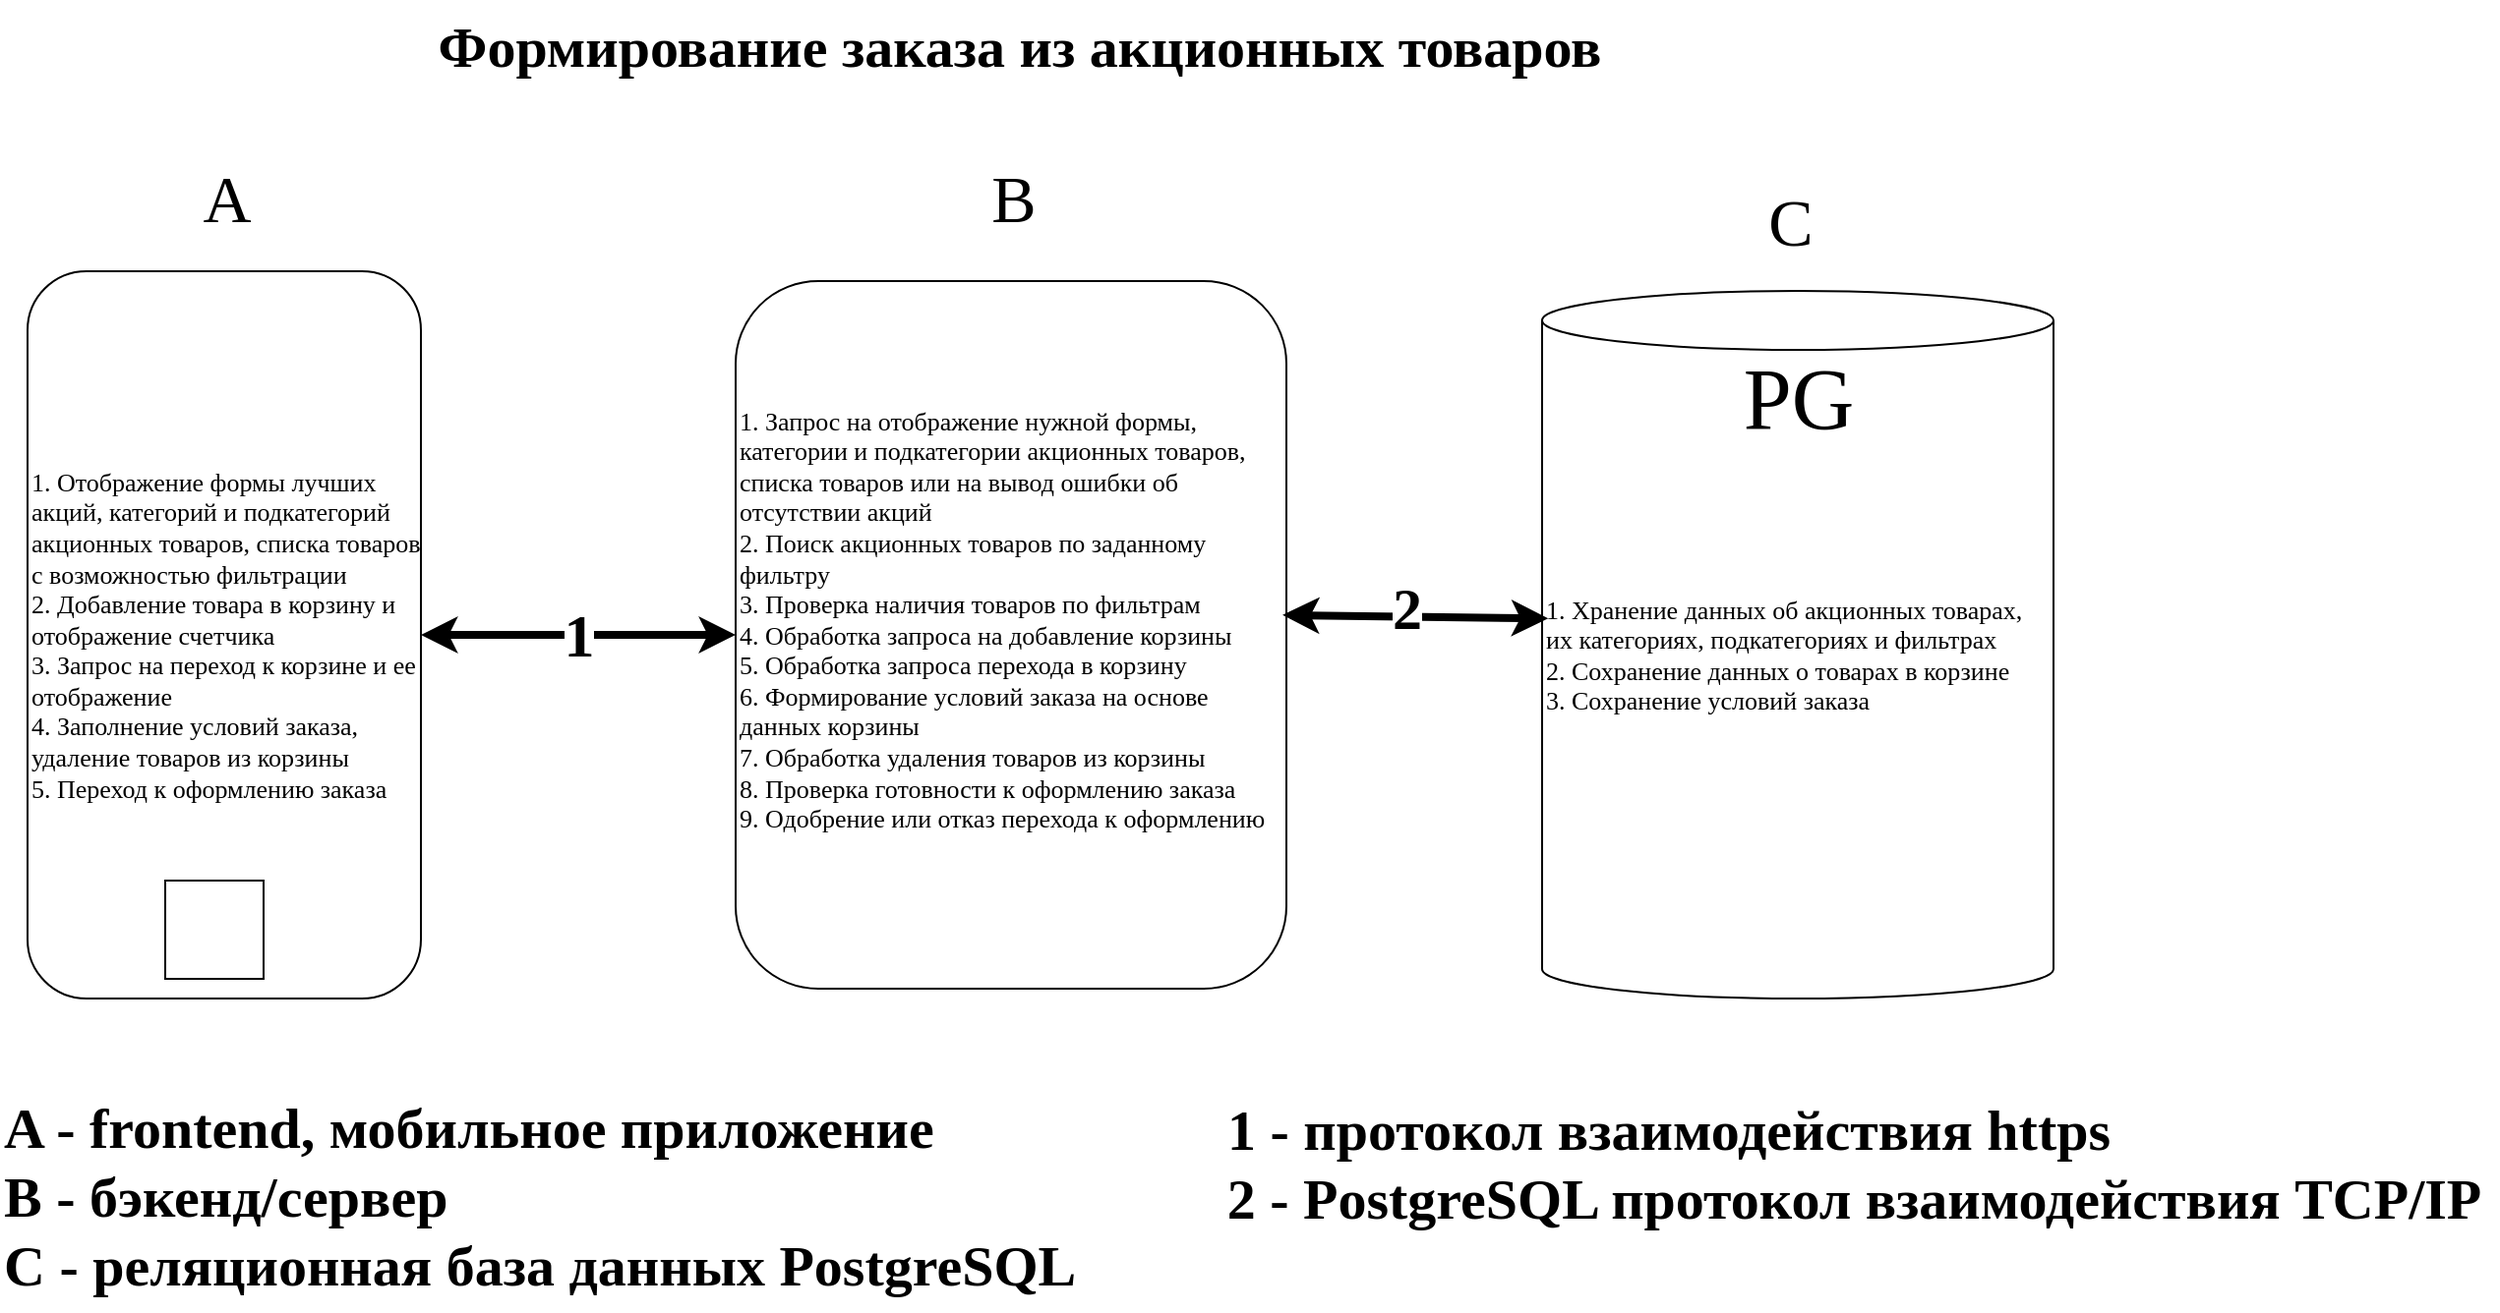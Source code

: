 <mxfile version="24.8.3">
  <diagram name="Page-1" id="929967ad-93f9-6ef4-fab6-5d389245f69c">
    <mxGraphModel dx="880" dy="468" grid="0" gridSize="10" guides="1" tooltips="1" connect="1" arrows="1" fold="1" page="1" pageScale="1.5" pageWidth="1169" pageHeight="826" background="none" math="0" shadow="0">
      <root>
        <mxCell id="0" style=";html=1;" />
        <mxCell id="1" style=";html=1;" parent="0" />
        <mxCell id="BDkpAiGpnQuZh4Utp9hv-2" value="&lt;font face=&quot;Times New Roman&quot; style=&quot;font-size: 13px;&quot;&gt;1. Отображение формы лучших акций, категорий и подкатегорий акционных товаров, списка товаров с возможностью фильтрации&lt;/font&gt;&lt;div&gt;&lt;font face=&quot;Times New Roman&quot; style=&quot;font-size: 13px;&quot;&gt;2. Добавление товара в корзину и отображение счетчика&lt;/font&gt;&lt;/div&gt;&lt;div&gt;&lt;font face=&quot;Times New Roman&quot; style=&quot;font-size: 13px;&quot;&gt;3. Запрос на переход к корзине и ее отображение&lt;/font&gt;&lt;/div&gt;&lt;div&gt;&lt;font face=&quot;Times New Roman&quot; style=&quot;font-size: 13px;&quot;&gt;4. Заполнение условий заказа, удаление товаров из корзины&lt;/font&gt;&lt;/div&gt;&lt;div&gt;&lt;font face=&quot;Times New Roman&quot; style=&quot;font-size: 13px;&quot;&gt;5. Переход к оформлению заказа&lt;/font&gt;&lt;/div&gt;" style="rounded=1;whiteSpace=wrap;html=1;align=left;" parent="1" vertex="1">
          <mxGeometry x="310" y="470" width="200" height="370" as="geometry" />
        </mxCell>
        <mxCell id="BDkpAiGpnQuZh4Utp9hv-3" value="&lt;font style=&quot;font-size: 13px;&quot; face=&quot;Times New Roman&quot;&gt;1. Запрос на отображение нужной формы, категории и подкатегории акционных товаров, списка товаров или на вывод ошибки об отсутствии акций&lt;/font&gt;&lt;div style=&quot;font-size: 13px;&quot;&gt;&lt;font style=&quot;font-size: 13px;&quot; face=&quot;Times New Roman&quot;&gt;2. Поиск акционных товаров по заданному фильтру&lt;/font&gt;&lt;/div&gt;&lt;div style=&quot;font-size: 13px;&quot;&gt;&lt;font style=&quot;font-size: 13px;&quot; face=&quot;Times New Roman&quot;&gt;3. Проверка наличия товаров по фильтрам&lt;/font&gt;&lt;/div&gt;&lt;div style=&quot;font-size: 13px;&quot;&gt;&lt;font style=&quot;font-size: 13px;&quot; face=&quot;Times New Roman&quot;&gt;4. Обработка запроса на добавление корзины&lt;/font&gt;&lt;/div&gt;&lt;div style=&quot;font-size: 13px;&quot;&gt;&lt;font style=&quot;font-size: 13px;&quot; face=&quot;Times New Roman&quot;&gt;5. Обработка запроса перехода в корзину&amp;nbsp;&lt;/font&gt;&lt;/div&gt;&lt;div style=&quot;font-size: 13px;&quot;&gt;&lt;font style=&quot;font-size: 13px;&quot; face=&quot;Times New Roman&quot;&gt;6. Формирование условий заказа на основе данных корзины&lt;/font&gt;&lt;/div&gt;&lt;div style=&quot;font-size: 13px;&quot;&gt;&lt;font style=&quot;font-size: 13px;&quot; face=&quot;Times New Roman&quot;&gt;7. Обработка удаления товаров из корзины&lt;/font&gt;&lt;/div&gt;&lt;div style=&quot;font-size: 13px;&quot;&gt;&lt;font style=&quot;font-size: 13px;&quot; face=&quot;Times New Roman&quot;&gt;8. Проверка готовности к оформлению заказа&lt;/font&gt;&lt;/div&gt;&lt;div style=&quot;font-size: 13px;&quot;&gt;&lt;font style=&quot;font-size: 13px;&quot; face=&quot;Times New Roman&quot;&gt;9. Одобрение или отказ перехода к оформлению&lt;br&gt;&lt;/font&gt;&lt;div&gt;&lt;br&gt;&lt;/div&gt;&lt;/div&gt;" style="rounded=1;whiteSpace=wrap;html=1;align=left;" parent="1" vertex="1">
          <mxGeometry x="670" y="475" width="280" height="360" as="geometry" />
        </mxCell>
        <mxCell id="BDkpAiGpnQuZh4Utp9hv-5" value="&lt;font style=&quot;font-size: 13px;&quot; face=&quot;Times New Roman&quot;&gt;1. Хранение данных об акционных товарах, их категориях, подкатегориях и фильтрах&lt;/font&gt;&lt;div style=&quot;font-size: 13px;&quot;&gt;&lt;font face=&quot;iy6kp83bROatx9XoBOjP&quot;&gt;2. Сохранение данных о товарах в корзине&lt;/font&gt;&lt;/div&gt;&lt;div style=&quot;font-size: 13px;&quot;&gt;&lt;font face=&quot;iy6kp83bROatx9XoBOjP&quot;&gt;3. Сохранение условий заказа&lt;/font&gt;&lt;/div&gt;&lt;div style=&quot;font-size: 13px;&quot;&gt;&lt;br&gt;&lt;/div&gt;" style="shape=cylinder3;whiteSpace=wrap;html=1;boundedLbl=1;backgroundOutline=1;size=15;align=left;" parent="1" vertex="1">
          <mxGeometry x="1080" y="480" width="260" height="360" as="geometry" />
        </mxCell>
        <mxCell id="BDkpAiGpnQuZh4Utp9hv-6" value="&lt;font face=&quot;Times New Roman&quot; style=&quot;font-size: 34px;&quot;&gt;A&lt;/font&gt;" style="text;html=1;align=center;verticalAlign=middle;resizable=0;points=[];autosize=1;strokeColor=none;fillColor=none;" parent="1" vertex="1">
          <mxGeometry x="389" y="407" width="43" height="53" as="geometry" />
        </mxCell>
        <mxCell id="BDkpAiGpnQuZh4Utp9hv-7" value="&lt;font face=&quot;Times New Roman&quot; style=&quot;font-size: 34px;&quot;&gt;B&lt;/font&gt;" style="text;html=1;align=center;verticalAlign=middle;resizable=0;points=[];autosize=1;strokeColor=none;fillColor=none;" parent="1" vertex="1">
          <mxGeometry x="790" y="407" width="41" height="53" as="geometry" />
        </mxCell>
        <mxCell id="BDkpAiGpnQuZh4Utp9hv-8" value="&lt;font face=&quot;Times New Roman&quot; style=&quot;font-size: 34px;&quot;&gt;C&lt;/font&gt;" style="text;html=1;align=center;verticalAlign=middle;resizable=0;points=[];autosize=1;strokeColor=none;fillColor=none;" parent="1" vertex="1">
          <mxGeometry x="1185" y="419" width="41" height="53" as="geometry" />
        </mxCell>
        <mxCell id="BDkpAiGpnQuZh4Utp9hv-9" value="" style="endArrow=classic;startArrow=classic;html=1;rounded=0;exitX=1;exitY=0.5;exitDx=0;exitDy=0;entryX=0;entryY=0.5;entryDx=0;entryDy=0;strokeWidth=4;" parent="1" source="BDkpAiGpnQuZh4Utp9hv-2" target="BDkpAiGpnQuZh4Utp9hv-3" edge="1">
          <mxGeometry width="50" height="50" relative="1" as="geometry">
            <mxPoint x="560" y="660" as="sourcePoint" />
            <mxPoint x="610" y="610" as="targetPoint" />
          </mxGeometry>
        </mxCell>
        <mxCell id="BDkpAiGpnQuZh4Utp9hv-18" value="&lt;font style=&quot;font-size: 31px;&quot;&gt;&lt;b&gt;1&lt;/b&gt;&lt;/font&gt;" style="edgeLabel;html=1;align=center;verticalAlign=middle;resizable=0;points=[];fontFamily=Times New Roman;" parent="BDkpAiGpnQuZh4Utp9hv-9" vertex="1" connectable="0">
          <mxGeometry x="0.05" y="1" relative="1" as="geometry">
            <mxPoint x="-4" y="1" as="offset" />
          </mxGeometry>
        </mxCell>
        <mxCell id="BDkpAiGpnQuZh4Utp9hv-11" value="" style="endArrow=classic;startArrow=classic;html=1;rounded=0;entryX=0.012;entryY=0.463;entryDx=0;entryDy=0;entryPerimeter=0;strokeWidth=4;exitX=0.993;exitY=0.472;exitDx=0;exitDy=0;exitPerimeter=0;" parent="1" source="BDkpAiGpnQuZh4Utp9hv-3" target="BDkpAiGpnQuZh4Utp9hv-5" edge="1">
          <mxGeometry width="50" height="50" relative="1" as="geometry">
            <mxPoint x="950" y="660" as="sourcePoint" />
            <mxPoint x="1050" y="610" as="targetPoint" />
          </mxGeometry>
        </mxCell>
        <mxCell id="BDkpAiGpnQuZh4Utp9hv-19" value="&lt;font style=&quot;&quot; size=&quot;1&quot;&gt;&lt;b style=&quot;font-size: 30px;&quot;&gt;2&lt;/b&gt;&lt;/font&gt;" style="edgeLabel;html=1;align=center;verticalAlign=middle;resizable=0;points=[];fontFamily=Times New Roman;" parent="BDkpAiGpnQuZh4Utp9hv-11" vertex="1" connectable="0">
          <mxGeometry x="0.139" y="-2" relative="1" as="geometry">
            <mxPoint x="-14" y="-7" as="offset" />
          </mxGeometry>
        </mxCell>
        <mxCell id="BDkpAiGpnQuZh4Utp9hv-12" value="" style="whiteSpace=wrap;html=1;aspect=fixed;" parent="1" vertex="1">
          <mxGeometry x="380" y="780" width="50" height="50" as="geometry" />
        </mxCell>
        <mxCell id="BDkpAiGpnQuZh4Utp9hv-13" value="&lt;font face=&quot;Times New Roman&quot; style=&quot;font-size: 29px;&quot;&gt;&lt;b style=&quot;&quot;&gt;A - frontend, мобильное приложение&lt;/b&gt;&lt;/font&gt;&lt;div style=&quot;font-size: 29px;&quot;&gt;&lt;font face=&quot;JWFbZ90biR_1YbXz2f2_&quot; style=&quot;font-size: 29px;&quot;&gt;&lt;b&gt;B - бэкенд/сервер&lt;/b&gt;&lt;/font&gt;&lt;/div&gt;&lt;div style=&quot;font-size: 29px;&quot;&gt;&lt;font face=&quot;JWFbZ90biR_1YbXz2f2_&quot; style=&quot;font-size: 29px;&quot;&gt;&lt;b style=&quot;&quot;&gt;С - реляционная база данных PostgreSQL&lt;/b&gt;&lt;/font&gt;&lt;/div&gt;" style="text;html=1;align=left;verticalAlign=middle;resizable=0;points=[];autosize=1;strokeColor=none;fillColor=none;" parent="1" vertex="1">
          <mxGeometry x="296" y="883" width="563" height="116" as="geometry" />
        </mxCell>
        <mxCell id="BDkpAiGpnQuZh4Utp9hv-22" value="&lt;font size=&quot;1&quot; face=&quot;Times New Roman&quot; style=&quot;&quot;&gt;&lt;b style=&quot;font-size: 29px;&quot;&gt;1 - протокол взаимодействия https&lt;/b&gt;&lt;/font&gt;&lt;div&gt;&lt;font size=&quot;1&quot; face=&quot;Times New Roman&quot; style=&quot;&quot;&gt;&lt;b style=&quot;font-size: 29px;&quot;&gt;&amp;nbsp; &amp;nbsp; &amp;nbsp; &amp;nbsp; &amp;nbsp; &amp;nbsp; &amp;nbsp; &amp;nbsp; &amp;nbsp; &amp;nbsp; &amp;nbsp; &amp;nbsp; &amp;nbsp; 2 - PostgreSQL протокол взаимодействия TCP/IP&lt;/b&gt;&lt;/font&gt;&lt;/div&gt;" style="text;html=1;align=center;verticalAlign=middle;resizable=0;points=[];autosize=1;strokeColor=none;fillColor=none;" parent="1" vertex="1">
          <mxGeometry x="722" y="883" width="844" height="82" as="geometry" />
        </mxCell>
        <mxCell id="7W-nTFBUBndwOUisUAlm-3" value="&lt;font face=&quot;Times New Roman&quot; style=&quot;font-size: 29px;&quot;&gt;&lt;b&gt;Формирование заказа из акционных товаров&lt;/b&gt;&lt;/font&gt;" style="text;html=1;align=center;verticalAlign=middle;resizable=0;points=[];autosize=1;strokeColor=none;fillColor=none;" parent="1" vertex="1">
          <mxGeometry x="509" y="332" width="609" height="47" as="geometry" />
        </mxCell>
        <mxCell id="Whn8Knbf5_u71gmOXlLf-1" value="&lt;span style=&quot;font-family: &amp;quot;Times New Roman&amp;quot;; font-size: 44px; text-wrap: wrap;&quot;&gt;PG&lt;/span&gt;" style="text;html=1;align=center;verticalAlign=middle;resizable=0;points=[];autosize=1;strokeColor=none;fillColor=none;" parent="1" vertex="1">
          <mxGeometry x="1173" y="503" width="74" height="65" as="geometry" />
        </mxCell>
      </root>
    </mxGraphModel>
  </diagram>
</mxfile>

